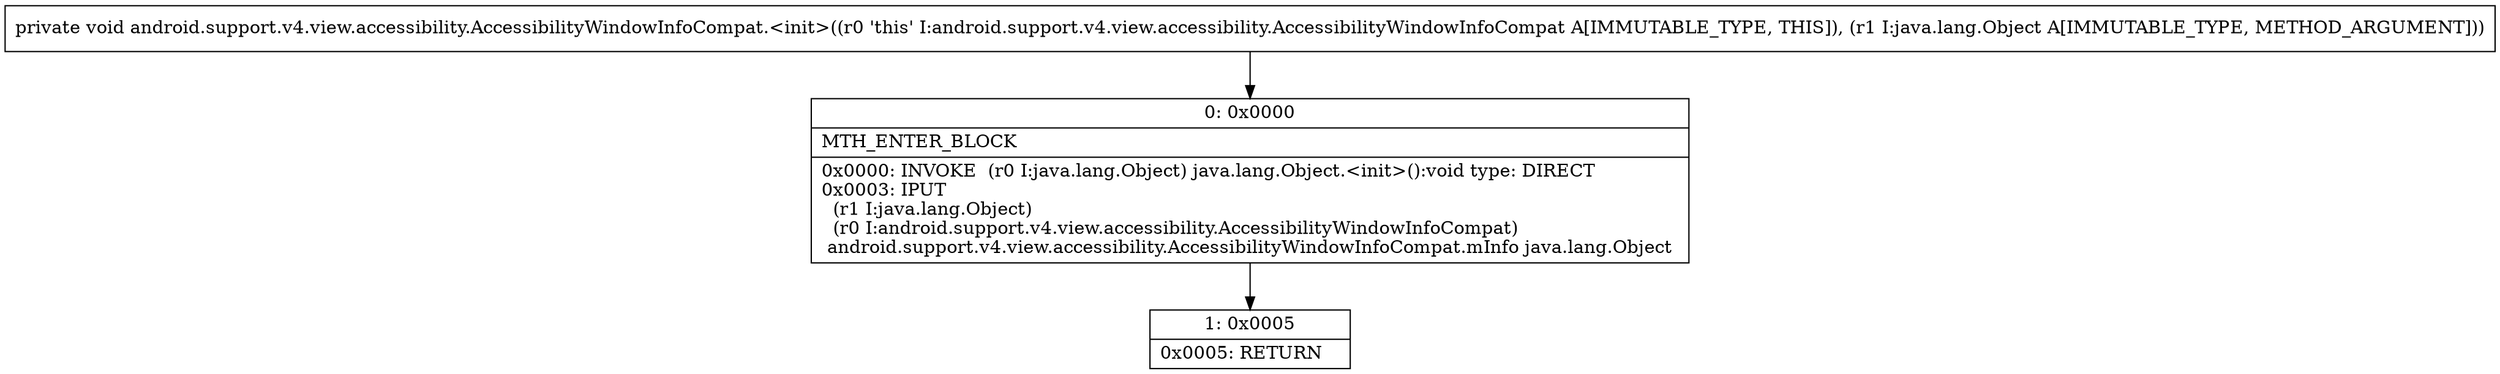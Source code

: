 digraph "CFG forandroid.support.v4.view.accessibility.AccessibilityWindowInfoCompat.\<init\>(Ljava\/lang\/Object;)V" {
Node_0 [shape=record,label="{0\:\ 0x0000|MTH_ENTER_BLOCK\l|0x0000: INVOKE  (r0 I:java.lang.Object) java.lang.Object.\<init\>():void type: DIRECT \l0x0003: IPUT  \l  (r1 I:java.lang.Object)\l  (r0 I:android.support.v4.view.accessibility.AccessibilityWindowInfoCompat)\l android.support.v4.view.accessibility.AccessibilityWindowInfoCompat.mInfo java.lang.Object \l}"];
Node_1 [shape=record,label="{1\:\ 0x0005|0x0005: RETURN   \l}"];
MethodNode[shape=record,label="{private void android.support.v4.view.accessibility.AccessibilityWindowInfoCompat.\<init\>((r0 'this' I:android.support.v4.view.accessibility.AccessibilityWindowInfoCompat A[IMMUTABLE_TYPE, THIS]), (r1 I:java.lang.Object A[IMMUTABLE_TYPE, METHOD_ARGUMENT])) }"];
MethodNode -> Node_0;
Node_0 -> Node_1;
}

